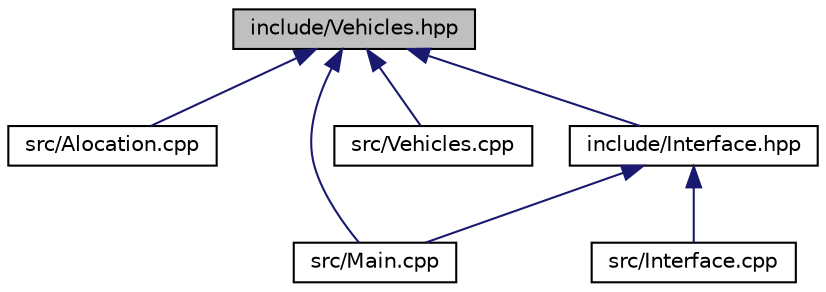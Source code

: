 digraph "include/Vehicles.hpp"
{
 // INTERACTIVE_SVG=YES
 // LATEX_PDF_SIZE
  edge [fontname="Helvetica",fontsize="10",labelfontname="Helvetica",labelfontsize="10"];
  node [fontname="Helvetica",fontsize="10",shape=record];
  Node6 [label="include/Vehicles.hpp",height=0.2,width=0.4,color="black", fillcolor="grey75", style="filled", fontcolor="black",tooltip=" "];
  Node6 -> Node7 [dir="back",color="midnightblue",fontsize="10",style="solid",fontname="Helvetica"];
  Node7 [label="src/Alocation.cpp",height=0.2,width=0.4,color="black", fillcolor="white", style="filled",URL="$db/d4c/_alocation_8cpp.html",tooltip=" "];
  Node6 -> Node8 [dir="back",color="midnightblue",fontsize="10",style="solid",fontname="Helvetica"];
  Node8 [label="src/Main.cpp",height=0.2,width=0.4,color="black", fillcolor="white", style="filled",URL="$d5/d12/_main_8cpp.html",tooltip=" "];
  Node6 -> Node9 [dir="back",color="midnightblue",fontsize="10",style="solid",fontname="Helvetica"];
  Node9 [label="src/Vehicles.cpp",height=0.2,width=0.4,color="black", fillcolor="white", style="filled",URL="$d2/d7e/_vehicles_8cpp.html",tooltip=" "];
  Node6 -> Node10 [dir="back",color="midnightblue",fontsize="10",style="solid",fontname="Helvetica"];
  Node10 [label="include/Interface.hpp",height=0.2,width=0.4,color="black", fillcolor="white", style="filled",URL="$dc/dba/_interface_8hpp.html",tooltip=" "];
  Node10 -> Node11 [dir="back",color="midnightblue",fontsize="10",style="solid",fontname="Helvetica"];
  Node11 [label="src/Interface.cpp",height=0.2,width=0.4,color="black", fillcolor="white", style="filled",URL="$d2/d35/_interface_8cpp.html",tooltip=" "];
  Node10 -> Node8 [dir="back",color="midnightblue",fontsize="10",style="solid",fontname="Helvetica"];
}
